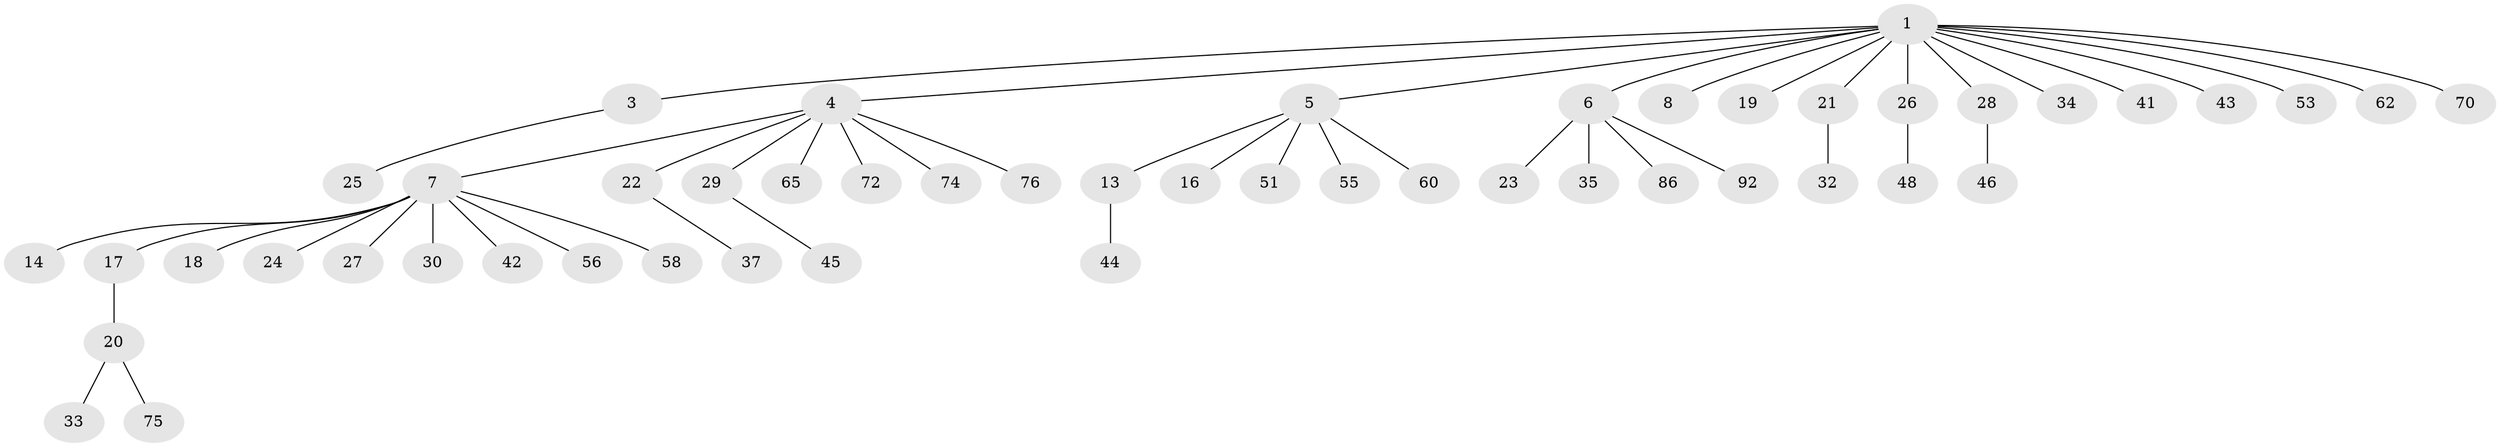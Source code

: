 // original degree distribution, {7: 0.0196078431372549, 9: 0.00980392156862745, 2: 0.24509803921568626, 6: 0.00980392156862745, 5: 0.0196078431372549, 4: 0.049019607843137254, 3: 0.09803921568627451, 8: 0.00980392156862745, 1: 0.5392156862745098}
// Generated by graph-tools (version 1.1) at 2025/15/03/09/25 04:15:32]
// undirected, 51 vertices, 50 edges
graph export_dot {
graph [start="1"]
  node [color=gray90,style=filled];
  1 [super="+2+15"];
  3;
  4 [super="+12+9"];
  5;
  6 [super="+39+11"];
  7 [super="+10+57"];
  8 [super="+49+94"];
  13 [super="+82+85"];
  14;
  16 [super="+80+99"];
  17;
  18;
  19;
  20;
  21 [super="+52"];
  22 [super="+97+88"];
  23;
  24;
  25;
  26;
  27;
  28;
  29 [super="+36+68+31"];
  30 [super="+54"];
  32 [super="+59+38"];
  33;
  34;
  35 [super="+71"];
  37;
  41;
  42;
  43 [super="+87+47"];
  44 [super="+64"];
  45;
  46 [super="+81"];
  48 [super="+61"];
  51;
  53;
  55;
  56 [super="+79"];
  58 [super="+77"];
  60 [super="+69"];
  62;
  65;
  70;
  72 [super="+96"];
  74;
  75;
  76;
  86;
  92;
  1 -- 5;
  1 -- 19;
  1 -- 41;
  1 -- 43;
  1 -- 70;
  1 -- 3;
  1 -- 4;
  1 -- 6;
  1 -- 8;
  1 -- 53;
  1 -- 26;
  1 -- 28;
  1 -- 62;
  1 -- 34;
  1 -- 21;
  3 -- 25;
  4 -- 7;
  4 -- 22;
  4 -- 29;
  4 -- 74;
  4 -- 72;
  4 -- 65;
  4 -- 76;
  5 -- 13;
  5 -- 16;
  5 -- 51;
  5 -- 55;
  5 -- 60;
  6 -- 23;
  6 -- 35;
  6 -- 86;
  6 -- 92;
  7 -- 14;
  7 -- 42;
  7 -- 17;
  7 -- 18;
  7 -- 24;
  7 -- 56;
  7 -- 27;
  7 -- 30;
  7 -- 58;
  13 -- 44;
  17 -- 20;
  20 -- 33;
  20 -- 75;
  21 -- 32;
  22 -- 37;
  26 -- 48;
  28 -- 46;
  29 -- 45;
}

